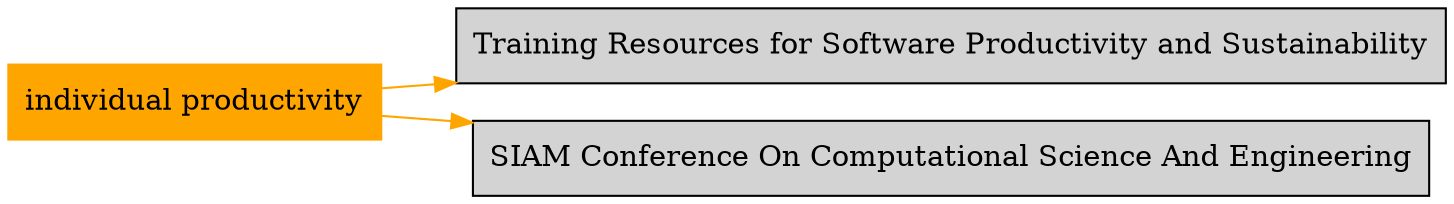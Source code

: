 digraph bettersoftware {
            rankdir = LR;
            ratio = fill;
            node [style=filled];
            node [shape = box];
"individual productivity" [colorscheme="svg" color="orange"];
"individual productivity" ->  "CseCollaborationThroughSoftwareImprovingProductivityAndSustainability.SIAM-CSE17.md" [colorscheme="svg" color="orange"];
"CseCollaborationThroughSoftwareImprovingProductivityAndSustainability.SIAM-CSE17.md" [label="Training Resources for Software Productivity and Sustainability" URL="http://bss.parallactic.com/resources/training-resources-for-software-productivity-and-sustainability"]
"individual productivity" ->  "Conference.SIAM-CSE17.md" [colorscheme="svg" color="orange"];
"Conference.SIAM-CSE17.md" [label="SIAM Conference On Computational Science And Engineering" URL="http://bss.parallactic.com/events/siam-conference-on-computational-science-and-engineering-cse17 "]
}
